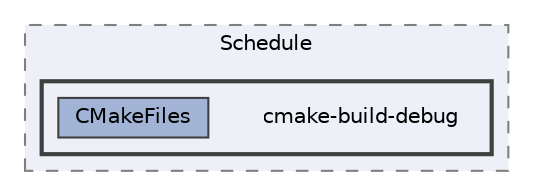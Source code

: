 digraph "/home/tiagomonteiro/Desktop/feup2/Schedule/cmake-build-debug"
{
 // LATEX_PDF_SIZE
  bgcolor="transparent";
  edge [fontname=Helvetica,fontsize=10,labelfontname=Helvetica,labelfontsize=10];
  node [fontname=Helvetica,fontsize=10,shape=box,height=0.2,width=0.4];
  compound=true
  subgraph clusterdir_35e59d42271ad77050987e1019a0517f {
    graph [ bgcolor="#edf0f7", pencolor="grey50", label="Schedule", fontname=Helvetica,fontsize=10 style="filled,dashed", URL="dir_35e59d42271ad77050987e1019a0517f.html",tooltip=""]
  subgraph clusterdir_1587ef4a6a73c755501a02112cd3ea64 {
    graph [ bgcolor="#edf0f7", pencolor="grey25", label="", fontname=Helvetica,fontsize=10 style="filled,bold", URL="dir_1587ef4a6a73c755501a02112cd3ea64.html",tooltip=""]
    dir_1587ef4a6a73c755501a02112cd3ea64 [shape=plaintext, label="cmake-build-debug"];
  dir_3a1601ce367687cb00fc80cd6b61277b [label="CMakeFiles", fillcolor="#a2b4d6", color="grey25", style="filled", URL="dir_3a1601ce367687cb00fc80cd6b61277b.html",tooltip=""];
  }
  }
}
